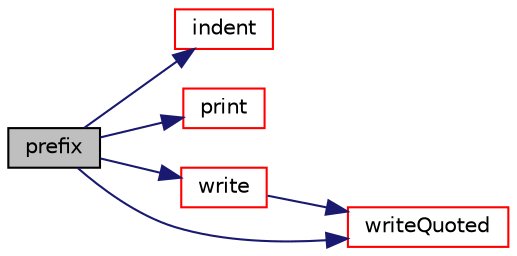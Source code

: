 digraph "prefix"
{
  bgcolor="transparent";
  edge [fontname="Helvetica",fontsize="10",labelfontname="Helvetica",labelfontsize="10"];
  node [fontname="Helvetica",fontsize="10",shape=record];
  rankdir="LR";
  Node1 [label="prefix",height=0.2,width=0.4,color="black", fillcolor="grey75", style="filled", fontcolor="black"];
  Node1 -> Node2 [color="midnightblue",fontsize="10",style="solid",fontname="Helvetica"];
  Node2 [label="indent",height=0.2,width=0.4,color="red",URL="$a01992.html#a189eba34a209327583f582f69ce4dfe4",tooltip="Add indentation characters. "];
  Node1 -> Node3 [color="midnightblue",fontsize="10",style="solid",fontname="Helvetica"];
  Node3 [label="print",height=0.2,width=0.4,color="red",URL="$a01992.html#a396408e517abe1f8cae9d2844a18ad1e",tooltip="Print description of IOstream to Ostream. "];
  Node1 -> Node4 [color="midnightblue",fontsize="10",style="solid",fontname="Helvetica"];
  Node4 [label="write",height=0.2,width=0.4,color="red",URL="$a01992.html#a52c3f56f115b2b9b1b7db001a3784003",tooltip="Write next token to stream. "];
  Node4 -> Node5 [color="midnightblue",fontsize="10",style="solid",fontname="Helvetica"];
  Node5 [label="writeQuoted",height=0.2,width=0.4,color="red",URL="$a01992.html#a40c64d7f8975f303da0b0245c16fe906",tooltip="Write std::string surrounded by quotes. "];
  Node1 -> Node5 [color="midnightblue",fontsize="10",style="solid",fontname="Helvetica"];
}

